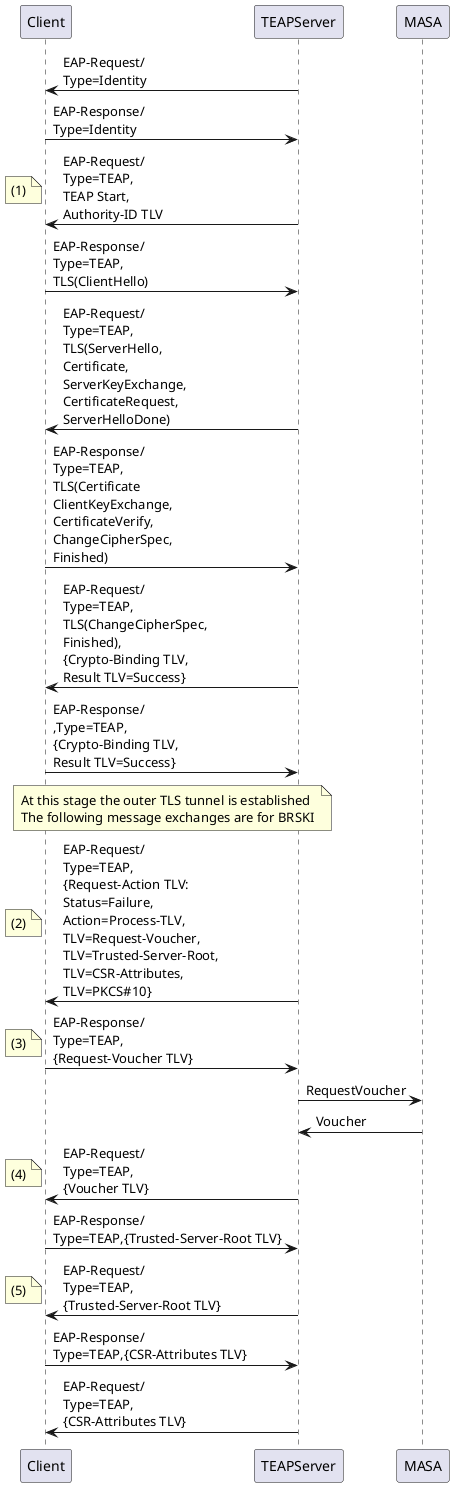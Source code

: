 @startuml

participant Client
participant TEAPServer
participant MASA


TEAPServer->Client: EAP-Request/\nType=Identity

Client->TEAPServer: EAP-Response/\nType=Identity

TEAPServer->Client: EAP-Request/\nType=TEAP,\nTEAP Start,\nAuthority-ID TLV

note left
(1)
end note
Client->TEAPServer: EAP-Response/\nType=TEAP,\nTLS(ClientHello)

TEAPServer->Client: EAP-Request/\nType=TEAP,\nTLS(ServerHello,\nCertificate,\nServerKeyExchange,\nCertificateRequest,\nServerHelloDone)

Client->TEAPServer: EAP-Response/\nType=TEAP,\nTLS(Certificate\nClientKeyExchange,\nCertificateVerify,\nChangeCipherSpec,\nFinished)

TEAPServer->Client: EAP-Request/\nType=TEAP,\nTLS(ChangeCipherSpec,\nFinished),\n{Crypto-Binding TLV,\nResult TLV=Success}

Client->TEAPServer: EAP-Response/\n,Type=TEAP,\n{Crypto-Binding TLV,\nResult TLV=Success}

note over Client,TEAPServer
At this stage the outer TLS tunnel is established
The following message exchanges are for BRSKI
end note
TEAPServer->Client: EAP-Request/\nType=TEAP,\n{Request-Action TLV:\nStatus=Failure,\nAction=Process-TLV,\nTLV=Request-Voucher,\nTLV=Trusted-Server-Root,\nTLV=CSR-Attributes,\nTLV=PKCS#10}
note left
(2)
end note

Client->TEAPServer:  EAP-Response/\nType=TEAP,\n{Request-Voucher TLV}
note left
(3)
end note
TEAPServer->MASA: RequestVoucher
MASA->TEAPServer: Voucher
TEAPServer->Client: EAP-Request/\nType=TEAP,\n{Voucher TLV}
note left
(4)
end note

Client->TEAPServer: EAP-Response/\nType=TEAP,{Trusted-Server-Root TLV}

TEAPServer->Client: EAP-Request/\nType=TEAP,\n{Trusted-Server-Root TLV}
note left
(5)
end note

Client->TEAPServer: EAP-Response/\nType=TEAP,{CSR-Attributes TLV}

TEAPServer->Client: EAP-Request/\nType=TEAP,\n{CSR-Attributes TLV}

@enduml